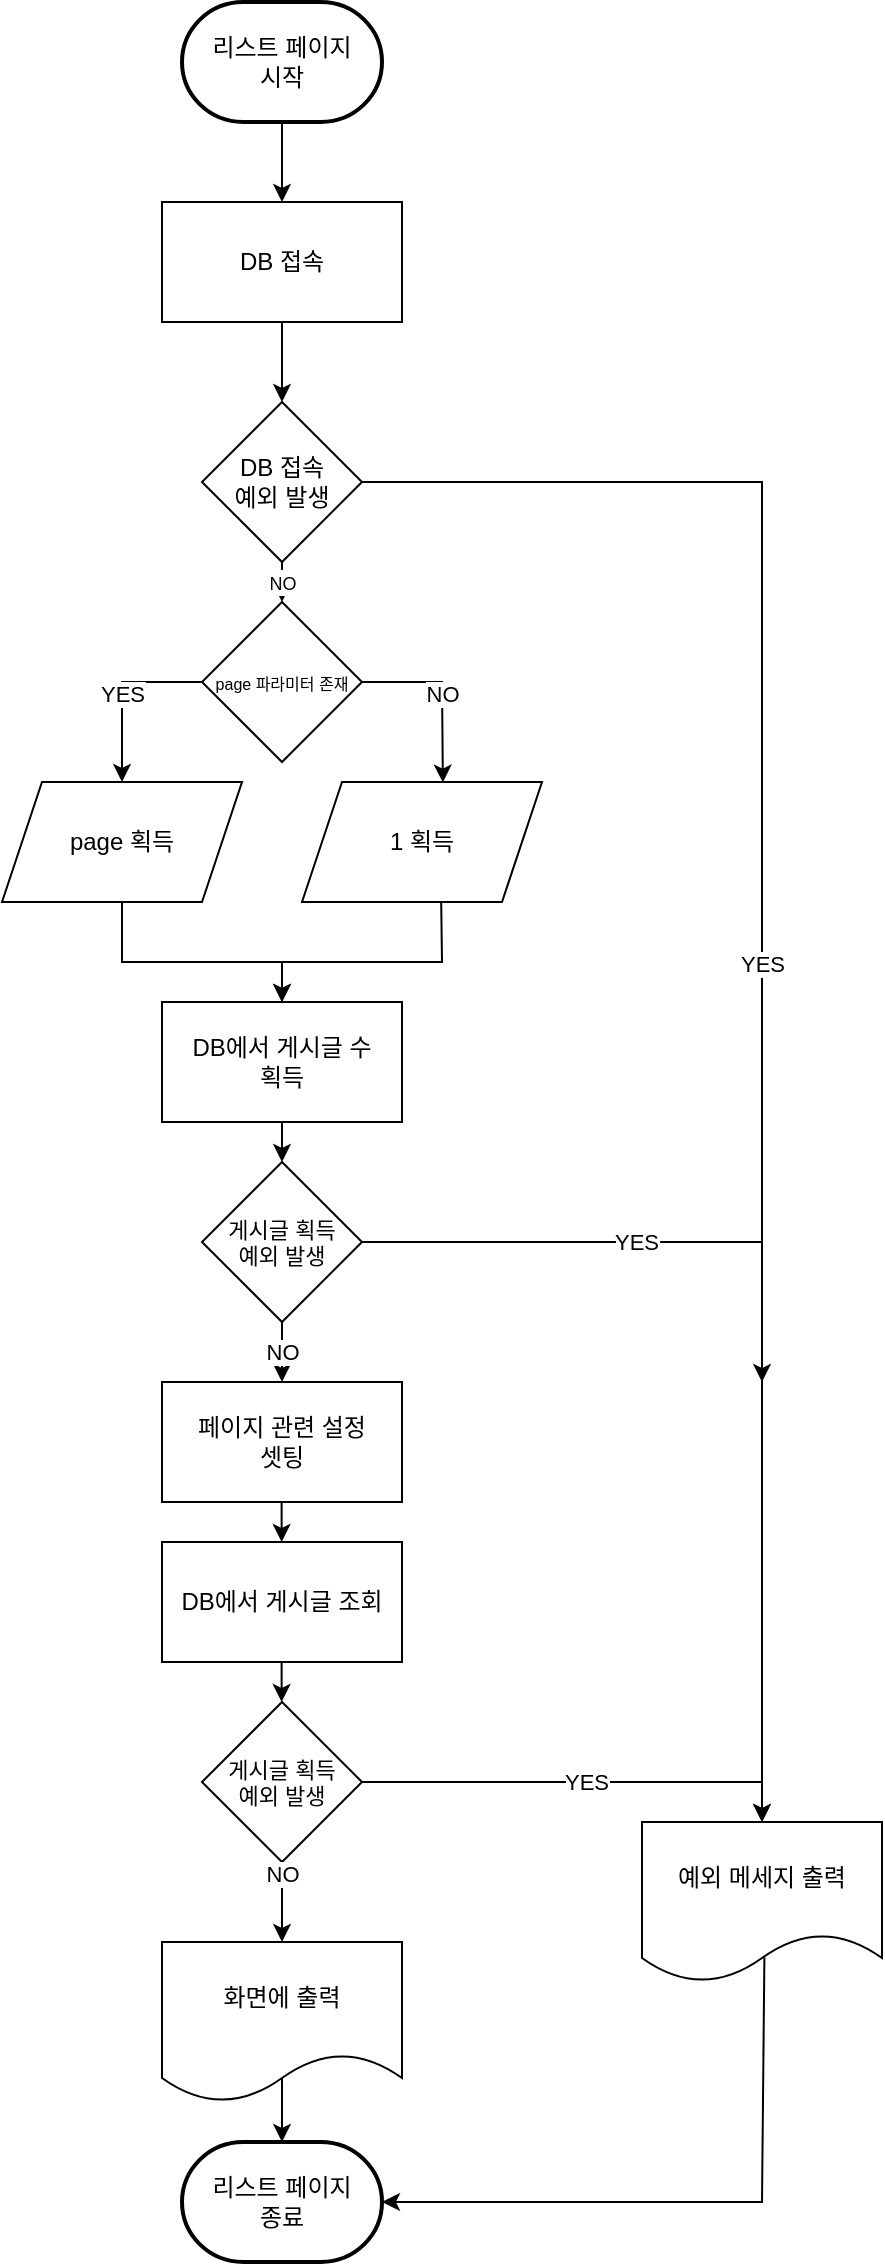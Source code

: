<mxfile version="24.2.1" type="google">
  <diagram name="페이지-1" id="ewcLrLdahBWsl0gD86ct">
    <mxGraphModel dx="1026" dy="1111" grid="1" gridSize="10" guides="1" tooltips="1" connect="1" arrows="1" fold="1" page="1" pageScale="1" pageWidth="827" pageHeight="1169" math="0" shadow="0">
      <root>
        <mxCell id="0" />
        <mxCell id="1" parent="0" />
        <mxCell id="hCge_hbesWVKOA7EXtks-1" value="리스트 페이지&lt;div&gt;시작&lt;/div&gt;" style="strokeWidth=2;html=1;shape=mxgraph.flowchart.terminator;whiteSpace=wrap;" vertex="1" parent="1">
          <mxGeometry x="140" y="20" width="100" height="60" as="geometry" />
        </mxCell>
        <mxCell id="hCge_hbesWVKOA7EXtks-2" value="DB 접속" style="rounded=0;whiteSpace=wrap;html=1;" vertex="1" parent="1">
          <mxGeometry x="130" y="120" width="120" height="60" as="geometry" />
        </mxCell>
        <mxCell id="hCge_hbesWVKOA7EXtks-3" value="" style="endArrow=classic;html=1;rounded=0;exitX=0.5;exitY=1;exitDx=0;exitDy=0;exitPerimeter=0;entryX=0.5;entryY=0;entryDx=0;entryDy=0;" edge="1" parent="1" source="hCge_hbesWVKOA7EXtks-1" target="hCge_hbesWVKOA7EXtks-2">
          <mxGeometry width="50" height="50" relative="1" as="geometry">
            <mxPoint x="186" y="90" as="sourcePoint" />
            <mxPoint x="240" y="135" as="targetPoint" />
          </mxGeometry>
        </mxCell>
        <mxCell id="hCge_hbesWVKOA7EXtks-4" value="DB 접속&lt;div&gt;예외 발생&lt;/div&gt;" style="rhombus;whiteSpace=wrap;html=1;" vertex="1" parent="1">
          <mxGeometry x="150" y="220" width="80" height="80" as="geometry" />
        </mxCell>
        <mxCell id="hCge_hbesWVKOA7EXtks-5" value="" style="endArrow=classic;html=1;rounded=0;exitX=0.5;exitY=1;exitDx=0;exitDy=0;entryX=0.5;entryY=0;entryDx=0;entryDy=0;" edge="1" parent="1" source="hCge_hbesWVKOA7EXtks-2" target="hCge_hbesWVKOA7EXtks-4">
          <mxGeometry width="50" height="50" relative="1" as="geometry">
            <mxPoint x="226" y="410" as="sourcePoint" />
            <mxPoint x="276" y="360" as="targetPoint" />
          </mxGeometry>
        </mxCell>
        <mxCell id="hCge_hbesWVKOA7EXtks-8" value="예외 메세지 출력" style="shape=document;whiteSpace=wrap;html=1;boundedLbl=1;" vertex="1" parent="1">
          <mxGeometry x="370" y="930" width="120" height="80" as="geometry" />
        </mxCell>
        <mxCell id="hCge_hbesWVKOA7EXtks-10" value="리스트 페이지&lt;div&gt;종료&lt;/div&gt;" style="strokeWidth=2;html=1;shape=mxgraph.flowchart.terminator;whiteSpace=wrap;" vertex="1" parent="1">
          <mxGeometry x="140" y="1090" width="100" height="60" as="geometry" />
        </mxCell>
        <mxCell id="hCge_hbesWVKOA7EXtks-11" value="" style="endArrow=classic;html=1;rounded=0;entryX=1;entryY=0.5;entryDx=0;entryDy=0;entryPerimeter=0;exitX=0.51;exitY=0.846;exitDx=0;exitDy=0;exitPerimeter=0;" edge="1" parent="1" source="hCge_hbesWVKOA7EXtks-8" target="hCge_hbesWVKOA7EXtks-10">
          <mxGeometry width="50" height="50" relative="1" as="geometry">
            <mxPoint x="430" y="364" as="sourcePoint" />
            <mxPoint x="390" y="470" as="targetPoint" />
            <Array as="points">
              <mxPoint x="430" y="1120" />
            </Array>
          </mxGeometry>
        </mxCell>
        <mxCell id="hCge_hbesWVKOA7EXtks-12" value="&lt;div&gt;page 획득&lt;/div&gt;" style="shape=parallelogram;perimeter=parallelogramPerimeter;whiteSpace=wrap;html=1;fixedSize=1;" vertex="1" parent="1">
          <mxGeometry x="50" y="410" width="120" height="60" as="geometry" />
        </mxCell>
        <mxCell id="hCge_hbesWVKOA7EXtks-15" value="&lt;font style=&quot;font-size: 8px;&quot;&gt;page 파라미터 존재&lt;/font&gt;" style="rhombus;whiteSpace=wrap;html=1;" vertex="1" parent="1">
          <mxGeometry x="150" y="320" width="80" height="80" as="geometry" />
        </mxCell>
        <mxCell id="hCge_hbesWVKOA7EXtks-18" value="&lt;div&gt;1 획득&lt;/div&gt;" style="shape=parallelogram;perimeter=parallelogramPerimeter;whiteSpace=wrap;html=1;fixedSize=1;" vertex="1" parent="1">
          <mxGeometry x="200" y="410" width="120" height="60" as="geometry" />
        </mxCell>
        <mxCell id="hCge_hbesWVKOA7EXtks-20" value="" style="endArrow=classic;html=1;rounded=0;entryX=0.5;entryY=0;entryDx=0;entryDy=0;exitX=0;exitY=0.5;exitDx=0;exitDy=0;" edge="1" parent="1" source="hCge_hbesWVKOA7EXtks-15" target="hCge_hbesWVKOA7EXtks-12">
          <mxGeometry relative="1" as="geometry">
            <mxPoint x="40" y="380" as="sourcePoint" />
            <mxPoint x="140" y="380" as="targetPoint" />
            <Array as="points">
              <mxPoint x="110" y="360" />
            </Array>
          </mxGeometry>
        </mxCell>
        <mxCell id="hCge_hbesWVKOA7EXtks-22" value="YES" style="edgeLabel;html=1;align=center;verticalAlign=middle;resizable=0;points=[];" vertex="1" connectable="0" parent="hCge_hbesWVKOA7EXtks-20">
          <mxGeometry x="0.013" relative="1" as="geometry">
            <mxPoint as="offset" />
          </mxGeometry>
        </mxCell>
        <mxCell id="hCge_hbesWVKOA7EXtks-27" value="" style="endArrow=classic;html=1;rounded=0;entryX=0.587;entryY=0.005;entryDx=0;entryDy=0;exitX=1;exitY=0.5;exitDx=0;exitDy=0;entryPerimeter=0;" edge="1" parent="1" source="hCge_hbesWVKOA7EXtks-15" target="hCge_hbesWVKOA7EXtks-18">
          <mxGeometry relative="1" as="geometry">
            <mxPoint x="304" y="360" as="sourcePoint" />
            <mxPoint x="264" y="430" as="targetPoint" />
            <Array as="points">
              <mxPoint x="270" y="360" />
            </Array>
          </mxGeometry>
        </mxCell>
        <mxCell id="hCge_hbesWVKOA7EXtks-28" value="NO" style="edgeLabel;html=1;align=center;verticalAlign=middle;resizable=0;points=[];" vertex="1" connectable="0" parent="hCge_hbesWVKOA7EXtks-27">
          <mxGeometry x="0.013" relative="1" as="geometry">
            <mxPoint as="offset" />
          </mxGeometry>
        </mxCell>
        <mxCell id="hCge_hbesWVKOA7EXtks-29" value="" style="endArrow=classic;html=1;rounded=0;entryX=0.5;entryY=0;entryDx=0;entryDy=0;exitX=1;exitY=0.5;exitDx=0;exitDy=0;" edge="1" parent="1" source="hCge_hbesWVKOA7EXtks-4" target="hCge_hbesWVKOA7EXtks-8">
          <mxGeometry relative="1" as="geometry">
            <mxPoint x="420" y="170" as="sourcePoint" />
            <mxPoint x="380" y="240" as="targetPoint" />
            <Array as="points">
              <mxPoint x="430" y="260" />
            </Array>
          </mxGeometry>
        </mxCell>
        <mxCell id="hCge_hbesWVKOA7EXtks-30" value="YES" style="edgeLabel;html=1;align=center;verticalAlign=middle;resizable=0;points=[];" vertex="1" connectable="0" parent="hCge_hbesWVKOA7EXtks-29">
          <mxGeometry x="0.013" relative="1" as="geometry">
            <mxPoint as="offset" />
          </mxGeometry>
        </mxCell>
        <mxCell id="hCge_hbesWVKOA7EXtks-31" value="" style="endArrow=classic;html=1;rounded=0;entryX=0.5;entryY=0;entryDx=0;entryDy=0;exitX=0.5;exitY=1;exitDx=0;exitDy=0;" edge="1" parent="1" source="hCge_hbesWVKOA7EXtks-4" target="hCge_hbesWVKOA7EXtks-15">
          <mxGeometry relative="1" as="geometry">
            <mxPoint x="206" y="280" as="sourcePoint" />
            <mxPoint x="240" y="350" as="targetPoint" />
            <Array as="points" />
          </mxGeometry>
        </mxCell>
        <mxCell id="hCge_hbesWVKOA7EXtks-32" value="&lt;font style=&quot;font-size: 9px;&quot;&gt;NO&lt;/font&gt;" style="edgeLabel;html=1;align=center;verticalAlign=middle;resizable=0;points=[];" vertex="1" connectable="0" parent="hCge_hbesWVKOA7EXtks-31">
          <mxGeometry x="0.013" relative="1" as="geometry">
            <mxPoint as="offset" />
          </mxGeometry>
        </mxCell>
        <mxCell id="hCge_hbesWVKOA7EXtks-33" value="DB에서 게시글 수&lt;div&gt;획득&lt;/div&gt;" style="rounded=0;whiteSpace=wrap;html=1;" vertex="1" parent="1">
          <mxGeometry x="130" y="520" width="120" height="60" as="geometry" />
        </mxCell>
        <mxCell id="hCge_hbesWVKOA7EXtks-34" value="" style="endArrow=classic;html=1;rounded=0;exitX=0.5;exitY=1;exitDx=0;exitDy=0;entryX=0.5;entryY=0;entryDx=0;entryDy=0;" edge="1" parent="1" source="hCge_hbesWVKOA7EXtks-12" target="hCge_hbesWVKOA7EXtks-33">
          <mxGeometry width="50" height="50" relative="1" as="geometry">
            <mxPoint x="180" y="520" as="sourcePoint" />
            <mxPoint x="230" y="470" as="targetPoint" />
            <Array as="points">
              <mxPoint x="110" y="500" />
              <mxPoint x="190" y="500" />
            </Array>
          </mxGeometry>
        </mxCell>
        <mxCell id="hCge_hbesWVKOA7EXtks-35" value="" style="endArrow=classic;html=1;rounded=0;entryX=0.5;entryY=0;entryDx=0;entryDy=0;exitX=0.58;exitY=1.001;exitDx=0;exitDy=0;exitPerimeter=0;" edge="1" parent="1" source="hCge_hbesWVKOA7EXtks-18" target="hCge_hbesWVKOA7EXtks-33">
          <mxGeometry width="50" height="50" relative="1" as="geometry">
            <mxPoint x="268" y="470" as="sourcePoint" />
            <mxPoint x="260" y="490" as="targetPoint" />
            <Array as="points">
              <mxPoint x="270" y="500" />
              <mxPoint x="190" y="500" />
            </Array>
          </mxGeometry>
        </mxCell>
        <mxCell id="hCge_hbesWVKOA7EXtks-36" value="페이지 관련 설정&lt;div&gt;셋팅&lt;/div&gt;" style="rounded=0;whiteSpace=wrap;html=1;" vertex="1" parent="1">
          <mxGeometry x="130" y="710" width="120" height="60" as="geometry" />
        </mxCell>
        <mxCell id="hCge_hbesWVKOA7EXtks-37" value="" style="endArrow=classic;html=1;rounded=0;exitX=0.5;exitY=1;exitDx=0;exitDy=0;entryX=0.5;entryY=0;entryDx=0;entryDy=0;" edge="1" parent="1" source="hCge_hbesWVKOA7EXtks-33" target="hCge_hbesWVKOA7EXtks-44">
          <mxGeometry width="50" height="50" relative="1" as="geometry">
            <mxPoint x="290" y="680" as="sourcePoint" />
            <mxPoint x="340" y="630" as="targetPoint" />
          </mxGeometry>
        </mxCell>
        <mxCell id="hCge_hbesWVKOA7EXtks-42" value="" style="edgeStyle=orthogonalEdgeStyle;rounded=0;orthogonalLoop=1;jettySize=auto;html=1;exitX=0.5;exitY=1;exitDx=0;exitDy=0;" edge="1" parent="1" source="hCge_hbesWVKOA7EXtks-49" target="hCge_hbesWVKOA7EXtks-40">
          <mxGeometry relative="1" as="geometry" />
        </mxCell>
        <mxCell id="hCge_hbesWVKOA7EXtks-38" value="DB에서 게시글 조회" style="rounded=0;whiteSpace=wrap;html=1;" vertex="1" parent="1">
          <mxGeometry x="130" y="790" width="120" height="60" as="geometry" />
        </mxCell>
        <mxCell id="hCge_hbesWVKOA7EXtks-39" value="" style="endArrow=classic;html=1;rounded=0;exitX=0.5;exitY=1;exitDx=0;exitDy=0;" edge="1" parent="1">
          <mxGeometry width="50" height="50" relative="1" as="geometry">
            <mxPoint x="189.81" y="770" as="sourcePoint" />
            <mxPoint x="189.81" y="790" as="targetPoint" />
          </mxGeometry>
        </mxCell>
        <mxCell id="hCge_hbesWVKOA7EXtks-40" value="화면에 출력" style="shape=document;whiteSpace=wrap;html=1;boundedLbl=1;" vertex="1" parent="1">
          <mxGeometry x="130" y="990" width="120" height="80" as="geometry" />
        </mxCell>
        <mxCell id="hCge_hbesWVKOA7EXtks-41" value="" style="endArrow=classic;html=1;rounded=0;exitX=0.5;exitY=1;exitDx=0;exitDy=0;" edge="1" parent="1">
          <mxGeometry width="50" height="50" relative="1" as="geometry">
            <mxPoint x="189.81" y="850" as="sourcePoint" />
            <mxPoint x="189.81" y="870" as="targetPoint" />
          </mxGeometry>
        </mxCell>
        <mxCell id="hCge_hbesWVKOA7EXtks-43" value="" style="endArrow=classic;html=1;rounded=0;exitX=0.5;exitY=0.85;exitDx=0;exitDy=0;entryX=0.5;entryY=0;entryDx=0;entryDy=0;entryPerimeter=0;exitPerimeter=0;" edge="1" parent="1" source="hCge_hbesWVKOA7EXtks-40" target="hCge_hbesWVKOA7EXtks-10">
          <mxGeometry width="50" height="50" relative="1" as="geometry">
            <mxPoint x="189.84" y="1040" as="sourcePoint" />
            <mxPoint x="189.84" y="1060" as="targetPoint" />
          </mxGeometry>
        </mxCell>
        <mxCell id="hCge_hbesWVKOA7EXtks-44" value="&lt;font style=&quot;font-size: 11px;&quot;&gt;게시글 획득&lt;/font&gt;&lt;div style=&quot;font-size: 11px;&quot;&gt;&lt;font style=&quot;font-size: 11px;&quot;&gt;예외 발생&lt;/font&gt;&lt;/div&gt;" style="rhombus;whiteSpace=wrap;html=1;" vertex="1" parent="1">
          <mxGeometry x="150" y="600" width="80" height="80" as="geometry" />
        </mxCell>
        <mxCell id="hCge_hbesWVKOA7EXtks-45" value="" style="endArrow=classic;html=1;rounded=0;exitX=1;exitY=0.5;exitDx=0;exitDy=0;" edge="1" parent="1" source="hCge_hbesWVKOA7EXtks-44">
          <mxGeometry relative="1" as="geometry">
            <mxPoint x="360" y="580" as="sourcePoint" />
            <mxPoint x="430" y="710" as="targetPoint" />
            <Array as="points">
              <mxPoint x="430" y="640" />
            </Array>
          </mxGeometry>
        </mxCell>
        <mxCell id="hCge_hbesWVKOA7EXtks-46" value="YES" style="edgeLabel;html=1;align=center;verticalAlign=middle;resizable=0;points=[];" vertex="1" connectable="0" parent="hCge_hbesWVKOA7EXtks-45">
          <mxGeometry x="0.013" relative="1" as="geometry">
            <mxPoint as="offset" />
          </mxGeometry>
        </mxCell>
        <mxCell id="hCge_hbesWVKOA7EXtks-47" value="" style="endArrow=classic;html=1;rounded=0;entryX=0.5;entryY=0;entryDx=0;entryDy=0;exitX=0.5;exitY=1;exitDx=0;exitDy=0;" edge="1" parent="1" source="hCge_hbesWVKOA7EXtks-44" target="hCge_hbesWVKOA7EXtks-36">
          <mxGeometry relative="1" as="geometry">
            <mxPoint x="250" y="690" as="sourcePoint" />
            <mxPoint x="290" y="740" as="targetPoint" />
            <Array as="points" />
          </mxGeometry>
        </mxCell>
        <mxCell id="hCge_hbesWVKOA7EXtks-48" value="NO" style="edgeLabel;html=1;align=center;verticalAlign=middle;resizable=0;points=[];" vertex="1" connectable="0" parent="hCge_hbesWVKOA7EXtks-47">
          <mxGeometry x="0.013" relative="1" as="geometry">
            <mxPoint as="offset" />
          </mxGeometry>
        </mxCell>
        <mxCell id="hCge_hbesWVKOA7EXtks-49" value="&lt;font style=&quot;font-size: 11px;&quot;&gt;게시글 획득&lt;/font&gt;&lt;div style=&quot;font-size: 11px;&quot;&gt;&lt;font style=&quot;font-size: 11px;&quot;&gt;예외 발생&lt;/font&gt;&lt;/div&gt;" style="rhombus;whiteSpace=wrap;html=1;" vertex="1" parent="1">
          <mxGeometry x="150" y="870" width="80" height="80" as="geometry" />
        </mxCell>
        <mxCell id="hCge_hbesWVKOA7EXtks-50" value="" style="endArrow=classic;html=1;rounded=0;exitX=1;exitY=0.5;exitDx=0;exitDy=0;entryX=0.5;entryY=0;entryDx=0;entryDy=0;" edge="1" parent="1" source="hCge_hbesWVKOA7EXtks-49" target="hCge_hbesWVKOA7EXtks-8">
          <mxGeometry relative="1" as="geometry">
            <mxPoint x="360" y="841" as="sourcePoint" />
            <mxPoint x="430" y="971" as="targetPoint" />
            <Array as="points">
              <mxPoint x="430" y="910" />
            </Array>
          </mxGeometry>
        </mxCell>
        <mxCell id="hCge_hbesWVKOA7EXtks-51" value="YES" style="edgeLabel;html=1;align=center;verticalAlign=middle;resizable=0;points=[];" vertex="1" connectable="0" parent="hCge_hbesWVKOA7EXtks-50">
          <mxGeometry x="0.013" relative="1" as="geometry">
            <mxPoint as="offset" />
          </mxGeometry>
        </mxCell>
        <mxCell id="hCge_hbesWVKOA7EXtks-52" value="NO" style="edgeLabel;html=1;align=center;verticalAlign=middle;resizable=0;points=[];" vertex="1" connectable="0" parent="1">
          <mxGeometry x="190" y="956.172" as="geometry" />
        </mxCell>
      </root>
    </mxGraphModel>
  </diagram>
</mxfile>
